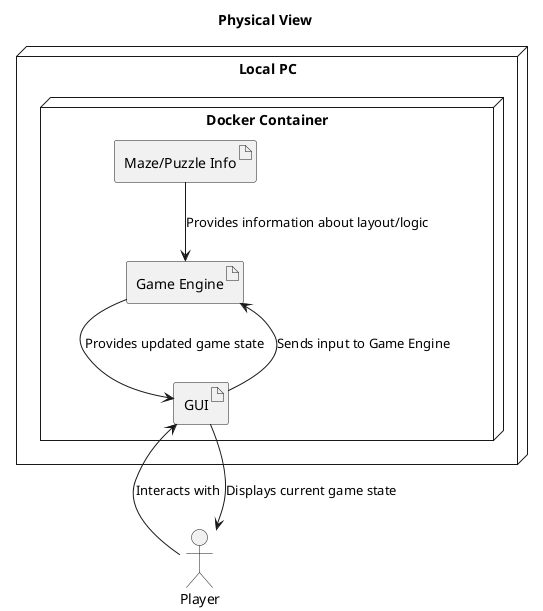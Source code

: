 @startuml Physical View
title  Physical View
actor "Player" as P

node "Local PC" {
    node "Docker Container" {
        artifact "Game Engine" as GE
        artifact "GUI" as GUI
        artifact "Maze/Puzzle Info" as MP
    }
}

P --> GUI : Interacts with
GUI --> GE : Sends input to Game Engine
GE --> GUI : Provides updated game state
GUI --> P: Displays current game state
MP --> GE: Provides information about layout/logic
@enduml